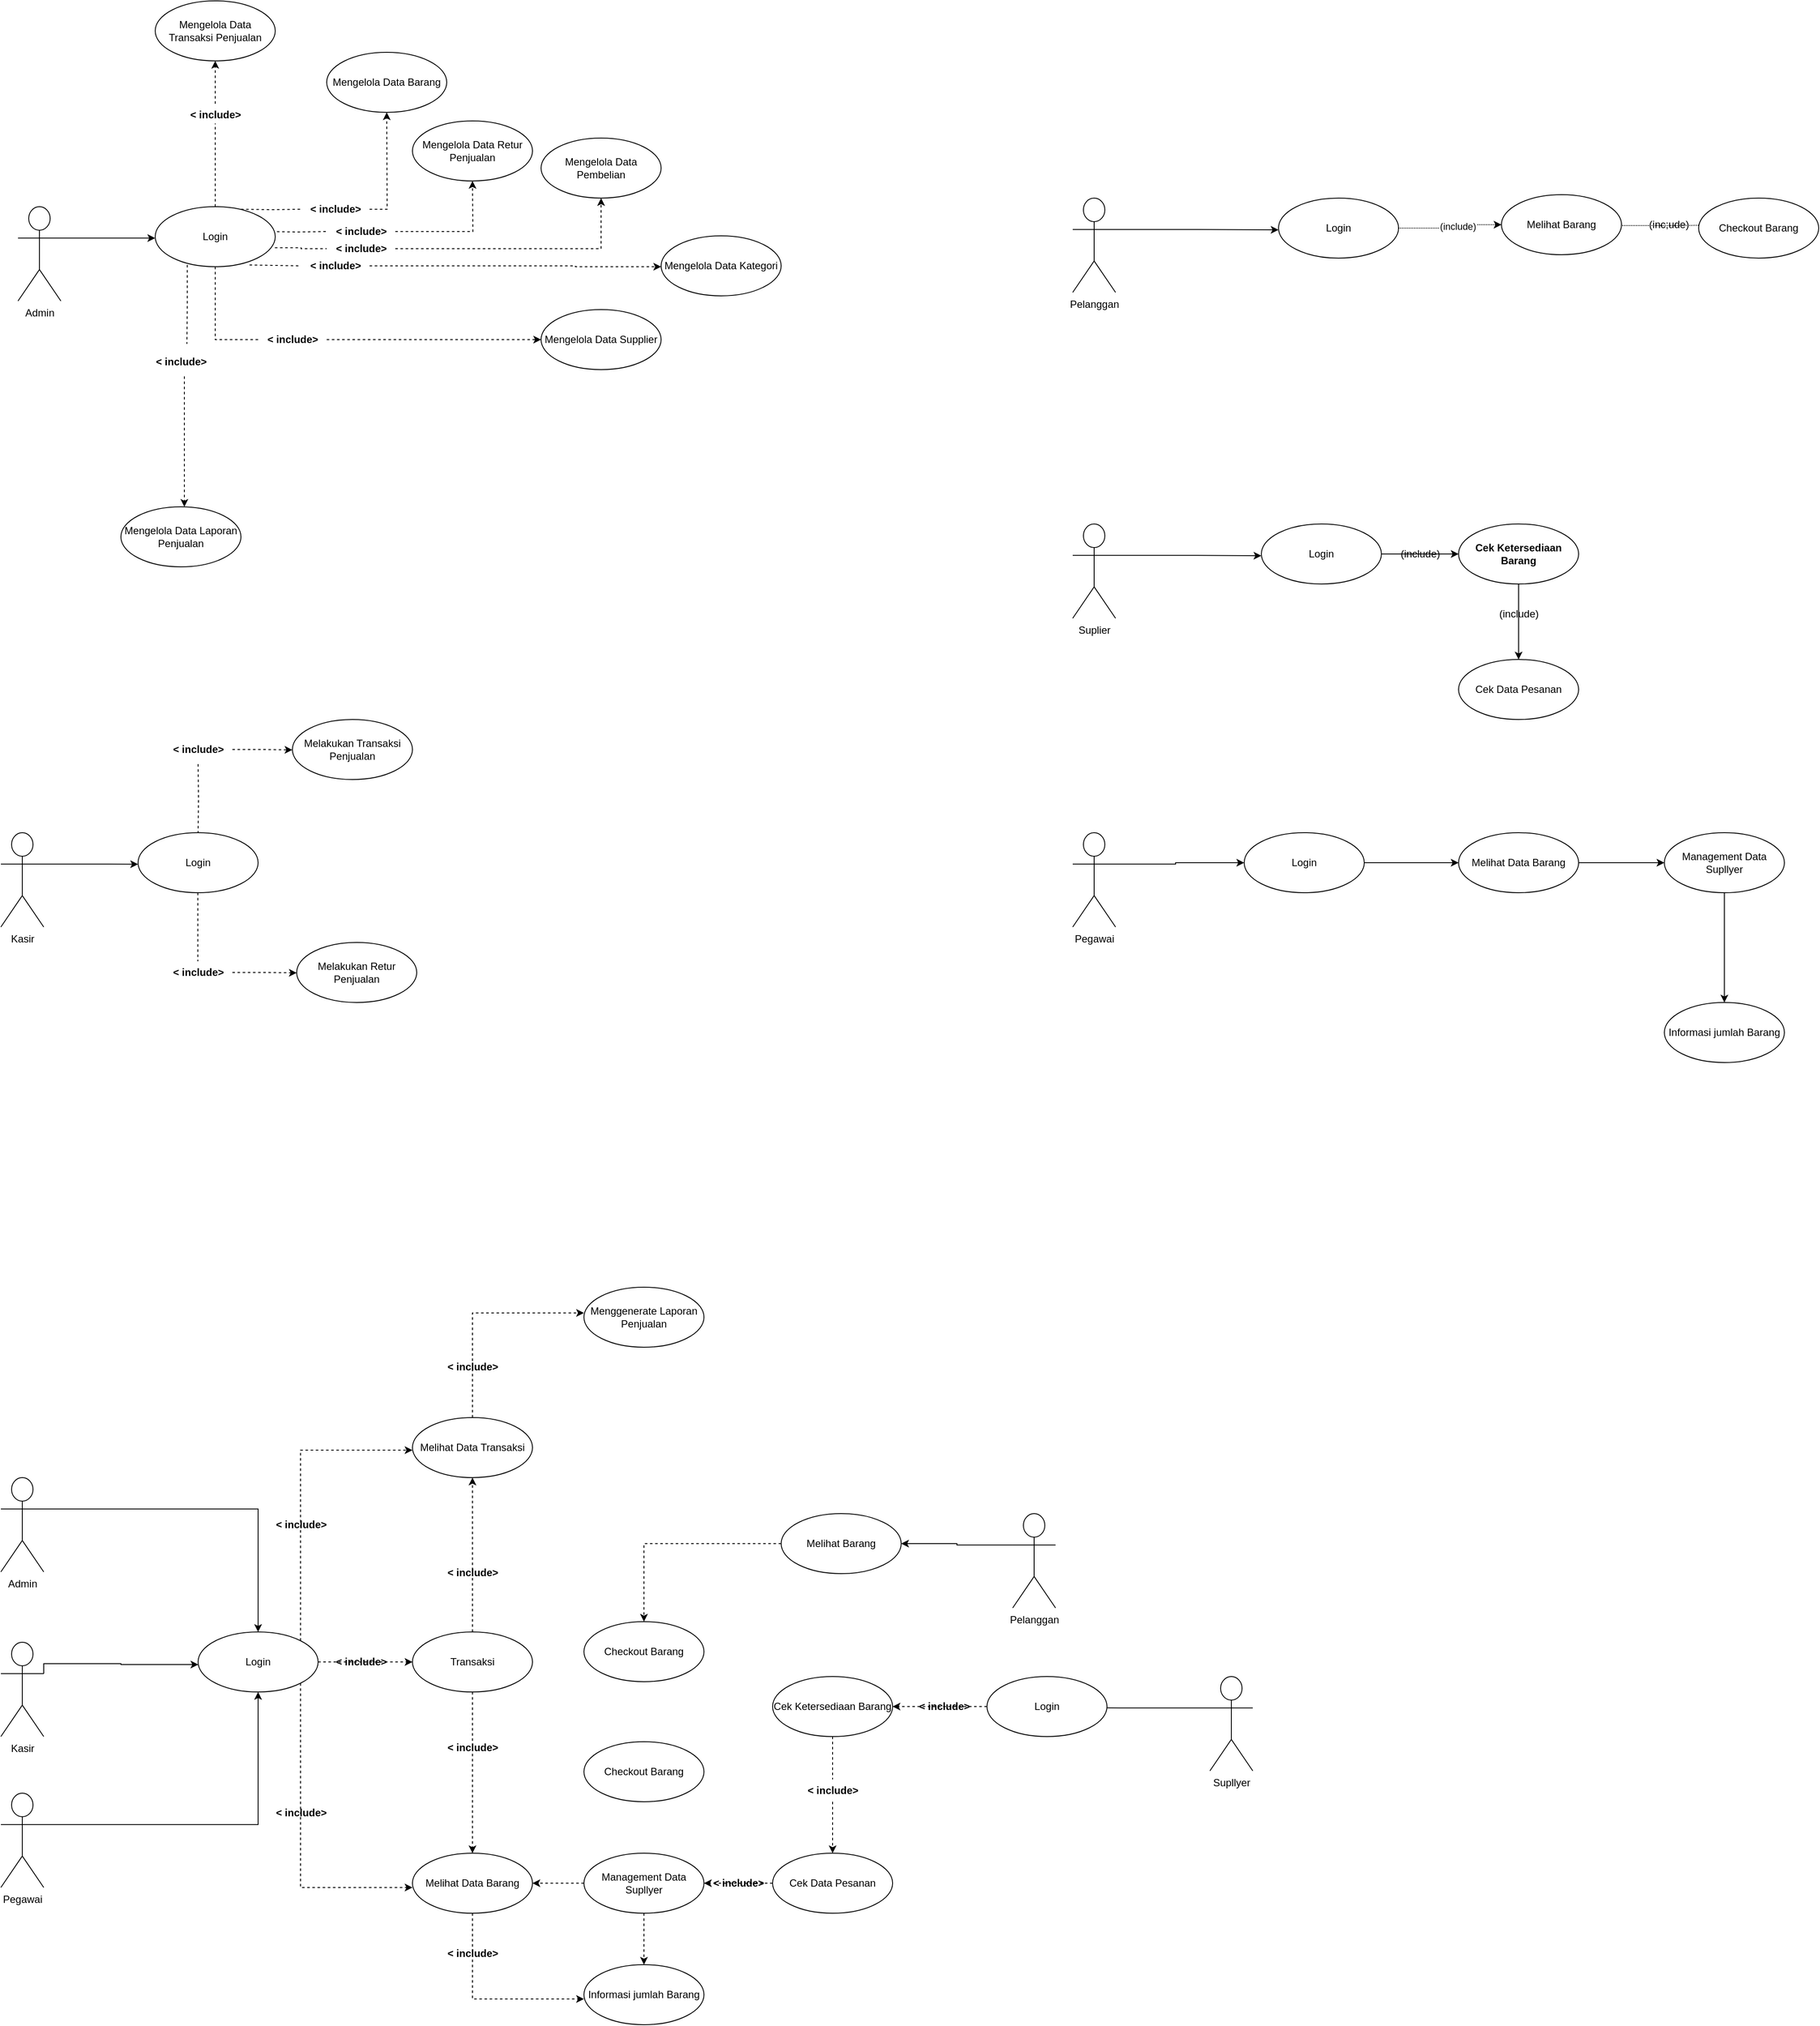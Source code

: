 <mxfile version="21.2.1" type="device">
  <diagram name="Page-1" id="-5vnr1k8DlAt4qW8Gio4">
    <mxGraphModel dx="6696" dy="3344" grid="1" gridSize="10" guides="1" tooltips="1" connect="1" arrows="1" fold="1" page="1" pageScale="1" pageWidth="850" pageHeight="1100" math="0" shadow="0">
      <root>
        <mxCell id="0" />
        <mxCell id="1" parent="0" />
        <mxCell id="lSLN5Tgth7rbcmEraxUu-3" style="edgeStyle=orthogonalEdgeStyle;rounded=0;orthogonalLoop=1;jettySize=auto;html=1;exitX=1;exitY=0.333;exitDx=0;exitDy=0;exitPerimeter=0;" parent="1" source="lSLN5Tgth7rbcmEraxUu-1" edge="1">
          <mxGeometry relative="1" as="geometry">
            <mxPoint x="260" y="426.619" as="targetPoint" />
          </mxGeometry>
        </mxCell>
        <mxCell id="lSLN5Tgth7rbcmEraxUu-1" value="Admin" style="shape=umlActor;verticalLabelPosition=bottom;verticalAlign=top;html=1;" parent="1" vertex="1">
          <mxGeometry x="100" y="390" width="50" height="110" as="geometry" />
        </mxCell>
        <mxCell id="lSLN5Tgth7rbcmEraxUu-5" style="edgeStyle=orthogonalEdgeStyle;rounded=0;orthogonalLoop=1;jettySize=auto;html=1;exitX=1;exitY=0.5;exitDx=0;exitDy=0;endArrow=none;endFill=0;dashed=1;entryX=0;entryY=0.5;entryDx=0;entryDy=0;" parent="1" target="lSLN5Tgth7rbcmEraxUu-8" edge="1">
          <mxGeometry relative="1" as="geometry">
            <mxPoint x="470" y="419" as="targetPoint" />
            <mxPoint x="390" y="419" as="sourcePoint" />
          </mxGeometry>
        </mxCell>
        <mxCell id="lSLN5Tgth7rbcmEraxUu-4" value="Login" style="ellipse;whiteSpace=wrap;html=1;" parent="1" vertex="1">
          <mxGeometry x="260" y="390" width="140" height="70" as="geometry" />
        </mxCell>
        <mxCell id="lSLN5Tgth7rbcmEraxUu-10" style="edgeStyle=orthogonalEdgeStyle;rounded=0;orthogonalLoop=1;jettySize=auto;html=1;exitX=1;exitY=0.5;exitDx=0;exitDy=0;dashed=1;" parent="1" source="lSLN5Tgth7rbcmEraxUu-8" edge="1">
          <mxGeometry relative="1" as="geometry">
            <mxPoint x="630" y="360" as="targetPoint" />
          </mxGeometry>
        </mxCell>
        <mxCell id="lSLN5Tgth7rbcmEraxUu-8" value="&amp;lt; include&amp;gt;" style="text;align=center;fontStyle=1;verticalAlign=middle;spacingLeft=3;spacingRight=3;strokeColor=none;rotatable=0;points=[[0,0.5],[1,0.5]];portConstraint=eastwest;html=1;" parent="1" vertex="1">
          <mxGeometry x="460" y="406" width="80" height="26" as="geometry" />
        </mxCell>
        <mxCell id="lSLN5Tgth7rbcmEraxUu-16" value="Mengelola Data Transaksi Penjualan" style="ellipse;whiteSpace=wrap;html=1;" parent="1" vertex="1">
          <mxGeometry x="260" y="150" width="140" height="70" as="geometry" />
        </mxCell>
        <mxCell id="lSLN5Tgth7rbcmEraxUu-17" style="edgeStyle=orthogonalEdgeStyle;rounded=0;orthogonalLoop=1;jettySize=auto;html=1;exitX=0.5;exitY=0;exitDx=0;exitDy=0;endArrow=none;endFill=0;dashed=1;" parent="1" source="lSLN5Tgth7rbcmEraxUu-4" edge="1">
          <mxGeometry relative="1" as="geometry">
            <mxPoint x="330" y="293" as="targetPoint" />
            <mxPoint x="290" y="293" as="sourcePoint" />
          </mxGeometry>
        </mxCell>
        <mxCell id="lSLN5Tgth7rbcmEraxUu-18" style="edgeStyle=orthogonalEdgeStyle;rounded=0;orthogonalLoop=1;jettySize=auto;html=1;exitX=0.5;exitY=0;exitDx=0;exitDy=0;dashed=1;exitPerimeter=0;" parent="1" source="lSLN5Tgth7rbcmEraxUu-19" edge="1">
          <mxGeometry relative="1" as="geometry">
            <mxPoint x="330" y="220" as="targetPoint" />
          </mxGeometry>
        </mxCell>
        <mxCell id="lSLN5Tgth7rbcmEraxUu-19" value="&amp;lt; include&amp;gt;" style="text;align=center;fontStyle=1;verticalAlign=middle;spacingLeft=3;spacingRight=3;strokeColor=none;rotatable=0;points=[[0,0.5],[1,0.5]];portConstraint=eastwest;html=1;" parent="1" vertex="1">
          <mxGeometry x="290" y="270" width="80" height="26" as="geometry" />
        </mxCell>
        <mxCell id="lSLN5Tgth7rbcmEraxUu-23" style="edgeStyle=orthogonalEdgeStyle;rounded=0;orthogonalLoop=1;jettySize=auto;html=1;exitX=1;exitY=0.5;exitDx=0;exitDy=0;endArrow=none;endFill=0;dashed=1;entryX=0;entryY=0.5;entryDx=0;entryDy=0;" parent="1" target="lSLN5Tgth7rbcmEraxUu-25" edge="1">
          <mxGeometry relative="1" as="geometry">
            <mxPoint x="440" y="393" as="targetPoint" />
            <mxPoint x="360" y="393" as="sourcePoint" />
          </mxGeometry>
        </mxCell>
        <mxCell id="lSLN5Tgth7rbcmEraxUu-24" style="edgeStyle=orthogonalEdgeStyle;rounded=0;orthogonalLoop=1;jettySize=auto;html=1;exitX=1;exitY=0.5;exitDx=0;exitDy=0;dashed=1;" parent="1" source="lSLN5Tgth7rbcmEraxUu-25" edge="1">
          <mxGeometry relative="1" as="geometry">
            <mxPoint x="530" y="280" as="targetPoint" />
          </mxGeometry>
        </mxCell>
        <mxCell id="lSLN5Tgth7rbcmEraxUu-25" value="&amp;lt; include&amp;gt;" style="text;align=center;fontStyle=1;verticalAlign=middle;spacingLeft=3;spacingRight=3;strokeColor=none;rotatable=0;points=[[0,0.5],[1,0.5]];portConstraint=eastwest;html=1;" parent="1" vertex="1">
          <mxGeometry x="430" y="380" width="80" height="26" as="geometry" />
        </mxCell>
        <mxCell id="lSLN5Tgth7rbcmEraxUu-26" value="Mengelola Data Barang" style="ellipse;whiteSpace=wrap;html=1;" parent="1" vertex="1">
          <mxGeometry x="460" y="210" width="140" height="70" as="geometry" />
        </mxCell>
        <mxCell id="lSLN5Tgth7rbcmEraxUu-27" value="Mengelola Data Retur Penjualan" style="ellipse;whiteSpace=wrap;html=1;" parent="1" vertex="1">
          <mxGeometry x="560" y="290" width="140" height="70" as="geometry" />
        </mxCell>
        <mxCell id="lSLN5Tgth7rbcmEraxUu-28" style="edgeStyle=orthogonalEdgeStyle;rounded=0;orthogonalLoop=1;jettySize=auto;html=1;endArrow=none;endFill=0;dashed=1;entryX=0;entryY=0.5;entryDx=0;entryDy=0;exitX=0.997;exitY=0.684;exitDx=0;exitDy=0;exitPerimeter=0;" parent="1" source="lSLN5Tgth7rbcmEraxUu-4" target="lSLN5Tgth7rbcmEraxUu-30" edge="1">
          <mxGeometry relative="1" as="geometry">
            <mxPoint x="470" y="439" as="targetPoint" />
            <mxPoint x="400" y="439" as="sourcePoint" />
          </mxGeometry>
        </mxCell>
        <mxCell id="lSLN5Tgth7rbcmEraxUu-29" style="edgeStyle=orthogonalEdgeStyle;rounded=0;orthogonalLoop=1;jettySize=auto;html=1;exitX=1;exitY=0.5;exitDx=0;exitDy=0;dashed=1;" parent="1" source="lSLN5Tgth7rbcmEraxUu-30" edge="1">
          <mxGeometry relative="1" as="geometry">
            <mxPoint x="780" y="380" as="targetPoint" />
            <Array as="points">
              <mxPoint x="780" y="439" />
            </Array>
          </mxGeometry>
        </mxCell>
        <mxCell id="lSLN5Tgth7rbcmEraxUu-30" value="&amp;lt; include&amp;gt;" style="text;align=center;fontStyle=1;verticalAlign=middle;spacingLeft=3;spacingRight=3;strokeColor=none;rotatable=0;points=[[0,0.5],[1,0.5]];portConstraint=eastwest;html=1;" parent="1" vertex="1">
          <mxGeometry x="460" y="426" width="80" height="26" as="geometry" />
        </mxCell>
        <mxCell id="lSLN5Tgth7rbcmEraxUu-31" value="Mengelola Data Pembelian" style="ellipse;whiteSpace=wrap;html=1;" parent="1" vertex="1">
          <mxGeometry x="710" y="310" width="140" height="70" as="geometry" />
        </mxCell>
        <mxCell id="lSLN5Tgth7rbcmEraxUu-35" style="edgeStyle=orthogonalEdgeStyle;rounded=0;orthogonalLoop=1;jettySize=auto;html=1;endArrow=none;endFill=0;dashed=1;entryX=0;entryY=0.5;entryDx=0;entryDy=0;exitX=0.997;exitY=0.684;exitDx=0;exitDy=0;exitPerimeter=0;" parent="1" target="lSLN5Tgth7rbcmEraxUu-37" edge="1">
          <mxGeometry relative="1" as="geometry">
            <mxPoint x="440" y="459" as="targetPoint" />
            <mxPoint x="370" y="458" as="sourcePoint" />
          </mxGeometry>
        </mxCell>
        <mxCell id="lSLN5Tgth7rbcmEraxUu-36" style="edgeStyle=orthogonalEdgeStyle;rounded=0;orthogonalLoop=1;jettySize=auto;html=1;exitX=1;exitY=0.5;exitDx=0;exitDy=0;dashed=1;" parent="1" source="lSLN5Tgth7rbcmEraxUu-37" edge="1">
          <mxGeometry relative="1" as="geometry">
            <mxPoint x="850" y="460" as="targetPoint" />
            <Array as="points">
              <mxPoint x="750" y="459" />
            </Array>
          </mxGeometry>
        </mxCell>
        <mxCell id="lSLN5Tgth7rbcmEraxUu-37" value="&amp;lt; include&amp;gt;" style="text;align=center;fontStyle=1;verticalAlign=middle;spacingLeft=3;spacingRight=3;strokeColor=none;rotatable=0;points=[[0,0.5],[1,0.5]];portConstraint=eastwest;html=1;" parent="1" vertex="1">
          <mxGeometry x="430" y="446" width="80" height="26" as="geometry" />
        </mxCell>
        <mxCell id="lSLN5Tgth7rbcmEraxUu-38" value="Mengelola Data Kategori" style="ellipse;whiteSpace=wrap;html=1;" parent="1" vertex="1">
          <mxGeometry x="850" y="424" width="140" height="70" as="geometry" />
        </mxCell>
        <mxCell id="lSLN5Tgth7rbcmEraxUu-40" value="Mengelola Data Supplier" style="ellipse;whiteSpace=wrap;html=1;" parent="1" vertex="1">
          <mxGeometry x="710" y="510" width="140" height="70" as="geometry" />
        </mxCell>
        <mxCell id="lSLN5Tgth7rbcmEraxUu-43" style="edgeStyle=orthogonalEdgeStyle;rounded=0;orthogonalLoop=1;jettySize=auto;html=1;endArrow=none;endFill=0;dashed=1;entryX=0;entryY=0.5;entryDx=0;entryDy=0;exitX=0.5;exitY=1;exitDx=0;exitDy=0;" parent="1" source="lSLN5Tgth7rbcmEraxUu-4" target="lSLN5Tgth7rbcmEraxUu-45" edge="1">
          <mxGeometry relative="1" as="geometry">
            <mxPoint x="390" y="497" as="targetPoint" />
            <mxPoint x="320" y="496" as="sourcePoint" />
          </mxGeometry>
        </mxCell>
        <mxCell id="lSLN5Tgth7rbcmEraxUu-44" style="edgeStyle=orthogonalEdgeStyle;rounded=0;orthogonalLoop=1;jettySize=auto;html=1;exitX=1;exitY=0.5;exitDx=0;exitDy=0;dashed=1;entryX=0;entryY=0.5;entryDx=0;entryDy=0;" parent="1" source="lSLN5Tgth7rbcmEraxUu-45" target="lSLN5Tgth7rbcmEraxUu-40" edge="1">
          <mxGeometry relative="1" as="geometry">
            <mxPoint x="800" y="498" as="targetPoint" />
            <Array as="points">
              <mxPoint x="460" y="545" />
            </Array>
          </mxGeometry>
        </mxCell>
        <mxCell id="lSLN5Tgth7rbcmEraxUu-45" value="&amp;lt; include&amp;gt;" style="text;align=center;fontStyle=1;verticalAlign=middle;spacingLeft=3;spacingRight=3;strokeColor=none;rotatable=0;points=[[0,0.5],[1,0.5]];portConstraint=eastwest;html=1;" parent="1" vertex="1">
          <mxGeometry x="380" y="532" width="80" height="26" as="geometry" />
        </mxCell>
        <mxCell id="lSLN5Tgth7rbcmEraxUu-46" style="edgeStyle=orthogonalEdgeStyle;rounded=0;orthogonalLoop=1;jettySize=auto;html=1;endArrow=none;endFill=0;dashed=1;exitX=0.267;exitY=0.97;exitDx=0;exitDy=0;exitPerimeter=0;" parent="1" source="lSLN5Tgth7rbcmEraxUu-4" edge="1">
          <mxGeometry relative="1" as="geometry">
            <mxPoint x="297" y="550" as="targetPoint" />
            <mxPoint x="290" y="496" as="sourcePoint" />
          </mxGeometry>
        </mxCell>
        <mxCell id="lSLN5Tgth7rbcmEraxUu-47" style="edgeStyle=orthogonalEdgeStyle;rounded=0;orthogonalLoop=1;jettySize=auto;html=1;exitX=0.55;exitY=1.15;exitDx=0;exitDy=0;dashed=1;exitPerimeter=0;" parent="1" source="lSLN5Tgth7rbcmEraxUu-48" edge="1">
          <mxGeometry relative="1" as="geometry">
            <mxPoint x="294" y="740" as="targetPoint" />
            <Array as="points">
              <mxPoint x="294" y="740" />
            </Array>
          </mxGeometry>
        </mxCell>
        <mxCell id="lSLN5Tgth7rbcmEraxUu-48" value="&amp;lt; include&amp;gt;" style="text;align=center;fontStyle=1;verticalAlign=middle;spacingLeft=3;spacingRight=3;strokeColor=none;rotatable=0;points=[[0,0.5],[1,0.5]];portConstraint=eastwest;html=1;" parent="1" vertex="1">
          <mxGeometry x="250" y="558" width="80" height="26" as="geometry" />
        </mxCell>
        <mxCell id="lSLN5Tgth7rbcmEraxUu-51" value="Mengelola Data Laporan Penjualan" style="ellipse;whiteSpace=wrap;html=1;" parent="1" vertex="1">
          <mxGeometry x="220" y="740" width="140" height="70" as="geometry" />
        </mxCell>
        <mxCell id="lSLN5Tgth7rbcmEraxUu-53" style="edgeStyle=orthogonalEdgeStyle;rounded=0;orthogonalLoop=1;jettySize=auto;html=1;exitX=1;exitY=0.333;exitDx=0;exitDy=0;exitPerimeter=0;" parent="1" source="lSLN5Tgth7rbcmEraxUu-52" edge="1">
          <mxGeometry relative="1" as="geometry">
            <mxPoint x="240" y="1156.778" as="targetPoint" />
          </mxGeometry>
        </mxCell>
        <mxCell id="lSLN5Tgth7rbcmEraxUu-52" value="Kasir" style="shape=umlActor;verticalLabelPosition=bottom;verticalAlign=top;html=1;" parent="1" vertex="1">
          <mxGeometry x="80" y="1120" width="50" height="110" as="geometry" />
        </mxCell>
        <mxCell id="lSLN5Tgth7rbcmEraxUu-54" value="Login" style="ellipse;whiteSpace=wrap;html=1;" parent="1" vertex="1">
          <mxGeometry x="240" y="1120" width="140" height="70" as="geometry" />
        </mxCell>
        <mxCell id="lSLN5Tgth7rbcmEraxUu-55" style="edgeStyle=orthogonalEdgeStyle;rounded=0;orthogonalLoop=1;jettySize=auto;html=1;endArrow=none;endFill=0;dashed=1;entryX=0.5;entryY=0;entryDx=0;entryDy=0;" parent="1" target="lSLN5Tgth7rbcmEraxUu-54" edge="1">
          <mxGeometry relative="1" as="geometry">
            <mxPoint x="487" y="1082" as="targetPoint" />
            <mxPoint x="310" y="1040" as="sourcePoint" />
          </mxGeometry>
        </mxCell>
        <mxCell id="lSLN5Tgth7rbcmEraxUu-60" style="edgeStyle=orthogonalEdgeStyle;rounded=0;orthogonalLoop=1;jettySize=auto;html=1;exitX=1;exitY=0.5;exitDx=0;exitDy=0;dashed=1;" parent="1" source="lSLN5Tgth7rbcmEraxUu-57" edge="1">
          <mxGeometry relative="1" as="geometry">
            <mxPoint x="420" y="1023.444" as="targetPoint" />
          </mxGeometry>
        </mxCell>
        <mxCell id="lSLN5Tgth7rbcmEraxUu-57" value="&amp;lt; include&amp;gt;" style="text;align=center;fontStyle=1;verticalAlign=middle;spacingLeft=3;spacingRight=3;strokeColor=none;rotatable=0;points=[[0,0.5],[1,0.5]];portConstraint=eastwest;html=1;" parent="1" vertex="1">
          <mxGeometry x="270" y="1010" width="80" height="26" as="geometry" />
        </mxCell>
        <mxCell id="lSLN5Tgth7rbcmEraxUu-61" value="Melakukan Transaksi Penjualan" style="ellipse;whiteSpace=wrap;html=1;" parent="1" vertex="1">
          <mxGeometry x="420" y="988" width="140" height="70" as="geometry" />
        </mxCell>
        <mxCell id="lSLN5Tgth7rbcmEraxUu-63" style="edgeStyle=orthogonalEdgeStyle;rounded=0;orthogonalLoop=1;jettySize=auto;html=1;exitX=1;exitY=0.5;exitDx=0;exitDy=0;dashed=1;" parent="1" source="lSLN5Tgth7rbcmEraxUu-64" edge="1">
          <mxGeometry relative="1" as="geometry">
            <mxPoint x="425" y="1283.444" as="targetPoint" />
          </mxGeometry>
        </mxCell>
        <mxCell id="lSLN5Tgth7rbcmEraxUu-64" value="&amp;lt; include&amp;gt;" style="text;align=center;fontStyle=1;verticalAlign=middle;spacingLeft=3;spacingRight=3;strokeColor=none;rotatable=0;points=[[0,0.5],[1,0.5]];portConstraint=eastwest;html=1;" parent="1" vertex="1">
          <mxGeometry x="270" y="1270" width="80" height="26" as="geometry" />
        </mxCell>
        <mxCell id="lSLN5Tgth7rbcmEraxUu-65" style="edgeStyle=orthogonalEdgeStyle;rounded=0;orthogonalLoop=1;jettySize=auto;html=1;endArrow=none;endFill=0;dashed=1;entryX=0.5;entryY=0;entryDx=0;entryDy=0;" parent="1" edge="1">
          <mxGeometry relative="1" as="geometry">
            <mxPoint x="309.72" y="1270" as="targetPoint" />
            <mxPoint x="309.72" y="1190" as="sourcePoint" />
          </mxGeometry>
        </mxCell>
        <mxCell id="lSLN5Tgth7rbcmEraxUu-66" value="Melakukan Retur Penjualan" style="ellipse;whiteSpace=wrap;html=1;" parent="1" vertex="1">
          <mxGeometry x="425" y="1248" width="140" height="70" as="geometry" />
        </mxCell>
        <mxCell id="lSLN5Tgth7rbcmEraxUu-73" style="edgeStyle=orthogonalEdgeStyle;rounded=0;orthogonalLoop=1;jettySize=auto;html=1;exitX=1;exitY=0.333;exitDx=0;exitDy=0;exitPerimeter=0;entryX=0.5;entryY=0;entryDx=0;entryDy=0;" parent="1" source="lSLN5Tgth7rbcmEraxUu-67" target="lSLN5Tgth7rbcmEraxUu-68" edge="1">
          <mxGeometry relative="1" as="geometry" />
        </mxCell>
        <mxCell id="lSLN5Tgth7rbcmEraxUu-67" value="Admin" style="shape=umlActor;verticalLabelPosition=bottom;verticalAlign=top;html=1;" parent="1" vertex="1">
          <mxGeometry x="80" y="1872" width="50" height="110" as="geometry" />
        </mxCell>
        <mxCell id="lSLN5Tgth7rbcmEraxUu-75" style="edgeStyle=orthogonalEdgeStyle;rounded=0;orthogonalLoop=1;jettySize=auto;html=1;exitX=1;exitY=0;exitDx=0;exitDy=0;dashed=1;" parent="1" source="lSLN5Tgth7rbcmEraxUu-68" edge="1">
          <mxGeometry relative="1" as="geometry">
            <mxPoint x="560" y="1840" as="targetPoint" />
            <Array as="points">
              <mxPoint x="430" y="1840" />
            </Array>
          </mxGeometry>
        </mxCell>
        <mxCell id="lSLN5Tgth7rbcmEraxUu-76" style="edgeStyle=orthogonalEdgeStyle;rounded=0;orthogonalLoop=1;jettySize=auto;html=1;exitX=1;exitY=0.5;exitDx=0;exitDy=0;dashed=1;" parent="1" source="lSLN5Tgth7rbcmEraxUu-68" edge="1">
          <mxGeometry relative="1" as="geometry">
            <mxPoint x="560" y="2087" as="targetPoint" />
          </mxGeometry>
        </mxCell>
        <mxCell id="lSLN5Tgth7rbcmEraxUu-77" style="edgeStyle=orthogonalEdgeStyle;rounded=0;orthogonalLoop=1;jettySize=auto;html=1;exitX=1;exitY=1;exitDx=0;exitDy=0;dashed=1;" parent="1" source="lSLN5Tgth7rbcmEraxUu-68" edge="1">
          <mxGeometry relative="1" as="geometry">
            <mxPoint x="560" y="2350" as="targetPoint" />
            <Array as="points">
              <mxPoint x="429" y="2350" />
              <mxPoint x="560" y="2350" />
            </Array>
          </mxGeometry>
        </mxCell>
        <mxCell id="lSLN5Tgth7rbcmEraxUu-68" value="Login" style="ellipse;whiteSpace=wrap;html=1;" parent="1" vertex="1">
          <mxGeometry x="310" y="2052" width="140" height="70" as="geometry" />
        </mxCell>
        <mxCell id="lSLN5Tgth7rbcmEraxUu-72" style="edgeStyle=orthogonalEdgeStyle;rounded=0;orthogonalLoop=1;jettySize=auto;html=1;exitX=1;exitY=0.333;exitDx=0;exitDy=0;exitPerimeter=0;" parent="1" source="lSLN5Tgth7rbcmEraxUu-69" target="lSLN5Tgth7rbcmEraxUu-68" edge="1">
          <mxGeometry relative="1" as="geometry">
            <Array as="points">
              <mxPoint x="220" y="2089" />
              <mxPoint x="220" y="2090" />
            </Array>
          </mxGeometry>
        </mxCell>
        <mxCell id="lSLN5Tgth7rbcmEraxUu-69" value="Kasir" style="shape=umlActor;verticalLabelPosition=bottom;verticalAlign=top;html=1;" parent="1" vertex="1">
          <mxGeometry x="80" y="2064" width="50" height="110" as="geometry" />
        </mxCell>
        <mxCell id="lSLN5Tgth7rbcmEraxUu-71" style="edgeStyle=orthogonalEdgeStyle;rounded=0;orthogonalLoop=1;jettySize=auto;html=1;exitX=1;exitY=0.333;exitDx=0;exitDy=0;exitPerimeter=0;entryX=0.5;entryY=1;entryDx=0;entryDy=0;" parent="1" source="lSLN5Tgth7rbcmEraxUu-70" target="lSLN5Tgth7rbcmEraxUu-68" edge="1">
          <mxGeometry relative="1" as="geometry" />
        </mxCell>
        <mxCell id="lSLN5Tgth7rbcmEraxUu-70" value="Pegawai" style="shape=umlActor;verticalLabelPosition=bottom;verticalAlign=top;html=1;" parent="1" vertex="1">
          <mxGeometry x="80" y="2240" width="50" height="110" as="geometry" />
        </mxCell>
        <mxCell id="lSLN5Tgth7rbcmEraxUu-85" style="edgeStyle=orthogonalEdgeStyle;rounded=0;orthogonalLoop=1;jettySize=auto;html=1;exitX=0.5;exitY=1;exitDx=0;exitDy=0;entryX=0.5;entryY=0;entryDx=0;entryDy=0;dashed=1;" parent="1" source="lSLN5Tgth7rbcmEraxUu-78" target="lSLN5Tgth7rbcmEraxUu-81" edge="1">
          <mxGeometry relative="1" as="geometry" />
        </mxCell>
        <mxCell id="lSLN5Tgth7rbcmEraxUu-86" style="edgeStyle=orthogonalEdgeStyle;rounded=0;orthogonalLoop=1;jettySize=auto;html=1;exitX=0.5;exitY=0;exitDx=0;exitDy=0;entryX=0.5;entryY=1;entryDx=0;entryDy=0;dashed=1;" parent="1" source="lSLN5Tgth7rbcmEraxUu-78" target="lSLN5Tgth7rbcmEraxUu-80" edge="1">
          <mxGeometry relative="1" as="geometry" />
        </mxCell>
        <mxCell id="lSLN5Tgth7rbcmEraxUu-78" value="Transaksi" style="ellipse;whiteSpace=wrap;html=1;" parent="1" vertex="1">
          <mxGeometry x="560" y="2052" width="140" height="70" as="geometry" />
        </mxCell>
        <mxCell id="lSLN5Tgth7rbcmEraxUu-89" style="edgeStyle=orthogonalEdgeStyle;rounded=0;orthogonalLoop=1;jettySize=auto;html=1;exitX=0.5;exitY=0;exitDx=0;exitDy=0;dashed=1;" parent="1" source="lSLN5Tgth7rbcmEraxUu-80" edge="1">
          <mxGeometry relative="1" as="geometry">
            <mxPoint x="760" y="1680" as="targetPoint" />
            <Array as="points">
              <mxPoint x="630" y="1680" />
              <mxPoint x="740" y="1680" />
            </Array>
          </mxGeometry>
        </mxCell>
        <mxCell id="lSLN5Tgth7rbcmEraxUu-80" value="Melihat Data Transaksi" style="ellipse;whiteSpace=wrap;html=1;" parent="1" vertex="1">
          <mxGeometry x="560" y="1802" width="140" height="70" as="geometry" />
        </mxCell>
        <mxCell id="lSLN5Tgth7rbcmEraxUu-91" style="edgeStyle=orthogonalEdgeStyle;rounded=0;orthogonalLoop=1;jettySize=auto;html=1;exitX=0.5;exitY=1;exitDx=0;exitDy=0;dashed=1;" parent="1" source="lSLN5Tgth7rbcmEraxUu-81" edge="1">
          <mxGeometry relative="1" as="geometry">
            <mxPoint x="760" y="2480" as="targetPoint" />
            <Array as="points">
              <mxPoint x="630" y="2430" />
              <mxPoint x="630" y="2430" />
            </Array>
          </mxGeometry>
        </mxCell>
        <mxCell id="lSLN5Tgth7rbcmEraxUu-81" value="Melihat Data Barang" style="ellipse;whiteSpace=wrap;html=1;" parent="1" vertex="1">
          <mxGeometry x="560" y="2310" width="140" height="70" as="geometry" />
        </mxCell>
        <mxCell id="lSLN5Tgth7rbcmEraxUu-82" value="&amp;lt; include&amp;gt;" style="text;align=center;fontStyle=1;verticalAlign=middle;spacingLeft=3;spacingRight=3;strokeColor=none;rotatable=0;points=[[0,0.5],[1,0.5]];portConstraint=eastwest;html=1;" parent="1" vertex="1">
          <mxGeometry x="390" y="1914" width="80" height="26" as="geometry" />
        </mxCell>
        <mxCell id="lSLN5Tgth7rbcmEraxUu-83" value="&amp;lt; include&amp;gt;" style="text;align=center;fontStyle=1;verticalAlign=middle;spacingLeft=3;spacingRight=3;strokeColor=none;rotatable=0;points=[[0,0.5],[1,0.5]];portConstraint=eastwest;html=1;" parent="1" vertex="1">
          <mxGeometry x="460" y="2074" width="80" height="26" as="geometry" />
        </mxCell>
        <mxCell id="lSLN5Tgth7rbcmEraxUu-84" value="&amp;lt; include&amp;gt;" style="text;align=center;fontStyle=1;verticalAlign=middle;spacingLeft=3;spacingRight=3;strokeColor=none;rotatable=0;points=[[0,0.5],[1,0.5]];portConstraint=eastwest;html=1;" parent="1" vertex="1">
          <mxGeometry x="390" y="2250" width="80" height="26" as="geometry" />
        </mxCell>
        <mxCell id="lSLN5Tgth7rbcmEraxUu-87" value="&amp;lt; include&amp;gt;" style="text;align=center;fontStyle=1;verticalAlign=middle;spacingLeft=3;spacingRight=3;strokeColor=none;rotatable=0;points=[[0,0.5],[1,0.5]];portConstraint=eastwest;html=1;" parent="1" vertex="1">
          <mxGeometry x="590" y="2174" width="80" height="26" as="geometry" />
        </mxCell>
        <mxCell id="lSLN5Tgth7rbcmEraxUu-88" value="&amp;lt; include&amp;gt;" style="text;align=center;fontStyle=1;verticalAlign=middle;spacingLeft=3;spacingRight=3;strokeColor=none;rotatable=0;points=[[0,0.5],[1,0.5]];portConstraint=eastwest;html=1;" parent="1" vertex="1">
          <mxGeometry x="590" y="1970" width="80" height="26" as="geometry" />
        </mxCell>
        <mxCell id="lSLN5Tgth7rbcmEraxUu-90" value="&amp;lt; include&amp;gt;" style="text;align=center;fontStyle=1;verticalAlign=middle;spacingLeft=3;spacingRight=3;strokeColor=none;rotatable=0;points=[[0,0.5],[1,0.5]];portConstraint=eastwest;html=1;" parent="1" vertex="1">
          <mxGeometry x="590" y="1730" width="80" height="26" as="geometry" />
        </mxCell>
        <mxCell id="lSLN5Tgth7rbcmEraxUu-92" value="Menggenerate Laporan Penjualan" style="ellipse;whiteSpace=wrap;html=1;" parent="1" vertex="1">
          <mxGeometry x="760" y="1650" width="140" height="70" as="geometry" />
        </mxCell>
        <mxCell id="lSLN5Tgth7rbcmEraxUu-93" value="Informasi jumlah Barang" style="ellipse;whiteSpace=wrap;html=1;" parent="1" vertex="1">
          <mxGeometry x="760" y="2440" width="140" height="70" as="geometry" />
        </mxCell>
        <mxCell id="lSLN5Tgth7rbcmEraxUu-96" style="edgeStyle=orthogonalEdgeStyle;rounded=0;orthogonalLoop=1;jettySize=auto;html=1;exitX=0.5;exitY=1;exitDx=0;exitDy=0;entryX=0.5;entryY=0;entryDx=0;entryDy=0;dashed=1;" parent="1" source="lSLN5Tgth7rbcmEraxUu-94" target="lSLN5Tgth7rbcmEraxUu-93" edge="1">
          <mxGeometry relative="1" as="geometry" />
        </mxCell>
        <mxCell id="lSLN5Tgth7rbcmEraxUu-98" style="edgeStyle=orthogonalEdgeStyle;rounded=0;orthogonalLoop=1;jettySize=auto;html=1;exitX=0;exitY=0.5;exitDx=0;exitDy=0;entryX=1;entryY=0.5;entryDx=0;entryDy=0;dashed=1;" parent="1" source="lSLN5Tgth7rbcmEraxUu-94" target="lSLN5Tgth7rbcmEraxUu-81" edge="1">
          <mxGeometry relative="1" as="geometry" />
        </mxCell>
        <mxCell id="lSLN5Tgth7rbcmEraxUu-94" value="Management Data Supllyer" style="ellipse;whiteSpace=wrap;html=1;" parent="1" vertex="1">
          <mxGeometry x="760" y="2310" width="140" height="70" as="geometry" />
        </mxCell>
        <mxCell id="lSLN5Tgth7rbcmEraxUu-99" value="&amp;lt; include&amp;gt;" style="text;align=center;fontStyle=1;verticalAlign=middle;spacingLeft=3;spacingRight=3;strokeColor=none;rotatable=0;points=[[0,0.5],[1,0.5]];portConstraint=eastwest;html=1;" parent="1" vertex="1">
          <mxGeometry x="590" y="2414" width="80" height="26" as="geometry" />
        </mxCell>
        <mxCell id="PiIzWe_HTYNzHL16DNxl-14" style="edgeStyle=orthogonalEdgeStyle;rounded=0;orthogonalLoop=1;jettySize=auto;html=1;exitX=0;exitY=0.333;exitDx=0;exitDy=0;exitPerimeter=0;entryX=1;entryY=0.5;entryDx=0;entryDy=0;" edge="1" parent="1" source="lSLN5Tgth7rbcmEraxUu-101" target="lSLN5Tgth7rbcmEraxUu-111">
          <mxGeometry relative="1" as="geometry">
            <Array as="points">
              <mxPoint x="1195" y="1951" />
              <mxPoint x="1195" y="1949" />
            </Array>
          </mxGeometry>
        </mxCell>
        <mxCell id="lSLN5Tgth7rbcmEraxUu-101" value="Pelanggan" style="shape=umlActor;verticalLabelPosition=bottom;verticalAlign=top;html=1;" parent="1" vertex="1">
          <mxGeometry x="1260" y="1914" width="50" height="110" as="geometry" />
        </mxCell>
        <mxCell id="lSLN5Tgth7rbcmEraxUu-104" style="edgeStyle=orthogonalEdgeStyle;rounded=0;orthogonalLoop=1;jettySize=auto;html=1;exitX=0;exitY=0.333;exitDx=0;exitDy=0;exitPerimeter=0;" parent="1" source="lSLN5Tgth7rbcmEraxUu-102" edge="1">
          <mxGeometry relative="1" as="geometry">
            <mxPoint x="1280" y="2140" as="targetPoint" />
          </mxGeometry>
        </mxCell>
        <mxCell id="lSLN5Tgth7rbcmEraxUu-102" value="Supllyer" style="shape=umlActor;verticalLabelPosition=bottom;verticalAlign=top;html=1;" parent="1" vertex="1">
          <mxGeometry x="1490" y="2104" width="50" height="110" as="geometry" />
        </mxCell>
        <mxCell id="lSLN5Tgth7rbcmEraxUu-106" style="edgeStyle=orthogonalEdgeStyle;rounded=0;orthogonalLoop=1;jettySize=auto;html=1;exitX=0.5;exitY=1;exitDx=0;exitDy=0;entryX=0.5;entryY=0;entryDx=0;entryDy=0;dashed=1;" parent="1" source="lSLN5Tgth7rbcmEraxUu-107" target="lSLN5Tgth7rbcmEraxUu-105" edge="1">
          <mxGeometry relative="1" as="geometry" />
        </mxCell>
        <mxCell id="lSLN5Tgth7rbcmEraxUu-103" value="Cek Ketersediaan Barang" style="ellipse;whiteSpace=wrap;html=1;" parent="1" vertex="1">
          <mxGeometry x="980" y="2104" width="140" height="70" as="geometry" />
        </mxCell>
        <mxCell id="lSLN5Tgth7rbcmEraxUu-109" style="edgeStyle=orthogonalEdgeStyle;rounded=0;orthogonalLoop=1;jettySize=auto;html=1;exitX=0;exitY=0.5;exitDx=0;exitDy=0;entryX=1;entryY=0.5;entryDx=0;entryDy=0;dashed=1;" parent="1" source="lSLN5Tgth7rbcmEraxUu-105" target="lSLN5Tgth7rbcmEraxUu-94" edge="1">
          <mxGeometry relative="1" as="geometry" />
        </mxCell>
        <mxCell id="lSLN5Tgth7rbcmEraxUu-105" value="Cek Data Pesanan" style="ellipse;whiteSpace=wrap;html=1;" parent="1" vertex="1">
          <mxGeometry x="980" y="2310" width="140" height="70" as="geometry" />
        </mxCell>
        <mxCell id="lSLN5Tgth7rbcmEraxUu-108" value="" style="edgeStyle=orthogonalEdgeStyle;rounded=0;orthogonalLoop=1;jettySize=auto;html=1;exitX=0.5;exitY=1;exitDx=0;exitDy=0;entryX=0.5;entryY=0;entryDx=0;entryDy=0;dashed=1;endArrow=none;endFill=0;" parent="1" source="lSLN5Tgth7rbcmEraxUu-103" target="lSLN5Tgth7rbcmEraxUu-107" edge="1">
          <mxGeometry relative="1" as="geometry">
            <mxPoint x="1050" y="2174" as="sourcePoint" />
            <mxPoint x="1050" y="2310" as="targetPoint" />
          </mxGeometry>
        </mxCell>
        <mxCell id="lSLN5Tgth7rbcmEraxUu-107" value="&amp;lt; include&amp;gt;" style="text;align=center;fontStyle=1;verticalAlign=middle;spacingLeft=3;spacingRight=3;strokeColor=none;rotatable=0;points=[[0,0.5],[1,0.5]];portConstraint=eastwest;html=1;" parent="1" vertex="1">
          <mxGeometry x="1010" y="2224" width="80" height="26" as="geometry" />
        </mxCell>
        <mxCell id="lSLN5Tgth7rbcmEraxUu-110" value="&amp;lt; include&amp;gt;" style="text;align=center;fontStyle=1;verticalAlign=middle;spacingLeft=3;spacingRight=3;strokeColor=none;rotatable=0;points=[[0,0.5],[1,0.5]];portConstraint=eastwest;html=1;" parent="1" vertex="1">
          <mxGeometry x="900" y="2332" width="80" height="26" as="geometry" />
        </mxCell>
        <mxCell id="PiIzWe_HTYNzHL16DNxl-13" style="edgeStyle=orthogonalEdgeStyle;rounded=0;orthogonalLoop=1;jettySize=auto;html=1;exitX=0;exitY=0.5;exitDx=0;exitDy=0;dashed=1;" edge="1" parent="1" source="lSLN5Tgth7rbcmEraxUu-111">
          <mxGeometry relative="1" as="geometry">
            <mxPoint x="830" y="2040" as="targetPoint" />
            <Array as="points">
              <mxPoint x="830" y="1949" />
            </Array>
          </mxGeometry>
        </mxCell>
        <mxCell id="lSLN5Tgth7rbcmEraxUu-111" value="Melihat Barang" style="ellipse;whiteSpace=wrap;html=1;" parent="1" vertex="1">
          <mxGeometry x="990" y="1914" width="140" height="70" as="geometry" />
        </mxCell>
        <mxCell id="lSLN5Tgth7rbcmEraxUu-114" style="edgeStyle=orthogonalEdgeStyle;rounded=0;orthogonalLoop=1;jettySize=auto;html=1;exitX=0;exitY=0.5;exitDx=0;exitDy=0;entryX=1;entryY=0.5;entryDx=0;entryDy=0;dashed=1;" parent="1" source="lSLN5Tgth7rbcmEraxUu-112" target="lSLN5Tgth7rbcmEraxUu-103" edge="1">
          <mxGeometry relative="1" as="geometry" />
        </mxCell>
        <mxCell id="lSLN5Tgth7rbcmEraxUu-112" value="Login" style="ellipse;whiteSpace=wrap;html=1;" parent="1" vertex="1">
          <mxGeometry x="1230" y="2104" width="140" height="70" as="geometry" />
        </mxCell>
        <mxCell id="lSLN5Tgth7rbcmEraxUu-115" value="&amp;lt; include&amp;gt;" style="text;align=center;fontStyle=1;verticalAlign=middle;spacingLeft=3;spacingRight=3;strokeColor=none;rotatable=0;points=[[0,0.5],[1,0.5]];portConstraint=eastwest;html=1;" parent="1" vertex="1">
          <mxGeometry x="1140" y="2126" width="80" height="26" as="geometry" />
        </mxCell>
        <mxCell id="PiIzWe_HTYNzHL16DNxl-2" style="edgeStyle=orthogonalEdgeStyle;rounded=0;orthogonalLoop=1;jettySize=auto;html=1;exitX=1;exitY=0.333;exitDx=0;exitDy=0;exitPerimeter=0;" edge="1" parent="1" source="PiIzWe_HTYNzHL16DNxl-1">
          <mxGeometry relative="1" as="geometry">
            <mxPoint x="1570" y="417" as="targetPoint" />
          </mxGeometry>
        </mxCell>
        <mxCell id="PiIzWe_HTYNzHL16DNxl-1" value="Pelanggan" style="shape=umlActor;verticalLabelPosition=bottom;verticalAlign=top;html=1;" vertex="1" parent="1">
          <mxGeometry x="1330" y="380" width="50" height="110" as="geometry" />
        </mxCell>
        <mxCell id="PiIzWe_HTYNzHL16DNxl-5" style="edgeStyle=orthogonalEdgeStyle;rounded=0;orthogonalLoop=1;jettySize=auto;html=1;exitX=1;exitY=0.333;exitDx=0;exitDy=0;exitPerimeter=0;" edge="1" parent="1" source="PiIzWe_HTYNzHL16DNxl-3">
          <mxGeometry relative="1" as="geometry">
            <mxPoint x="1550" y="797" as="targetPoint" />
          </mxGeometry>
        </mxCell>
        <mxCell id="PiIzWe_HTYNzHL16DNxl-3" value="Suplier" style="shape=umlActor;verticalLabelPosition=bottom;verticalAlign=top;html=1;" vertex="1" parent="1">
          <mxGeometry x="1330" y="760" width="50" height="110" as="geometry" />
        </mxCell>
        <mxCell id="PiIzWe_HTYNzHL16DNxl-8" style="edgeStyle=orthogonalEdgeStyle;rounded=0;orthogonalLoop=1;jettySize=auto;html=1;exitX=1;exitY=0.333;exitDx=0;exitDy=0;exitPerimeter=0;entryX=0;entryY=0.5;entryDx=0;entryDy=0;" edge="1" parent="1" source="PiIzWe_HTYNzHL16DNxl-4" target="PiIzWe_HTYNzHL16DNxl-7">
          <mxGeometry relative="1" as="geometry">
            <mxPoint x="1517" y="1155" as="targetPoint" />
            <Array as="points">
              <mxPoint x="1450" y="1157" />
              <mxPoint x="1450" y="1155" />
            </Array>
          </mxGeometry>
        </mxCell>
        <mxCell id="PiIzWe_HTYNzHL16DNxl-4" value="Pegawai" style="shape=umlActor;verticalLabelPosition=bottom;verticalAlign=top;html=1;" vertex="1" parent="1">
          <mxGeometry x="1330" y="1120" width="50" height="110" as="geometry" />
        </mxCell>
        <mxCell id="PiIzWe_HTYNzHL16DNxl-24" style="edgeStyle=orthogonalEdgeStyle;rounded=0;orthogonalLoop=1;jettySize=auto;html=1;exitX=1;exitY=0.5;exitDx=0;exitDy=0;entryX=0;entryY=0.5;entryDx=0;entryDy=0;" edge="1" parent="1" source="PiIzWe_HTYNzHL16DNxl-6" target="PiIzWe_HTYNzHL16DNxl-23">
          <mxGeometry relative="1" as="geometry" />
        </mxCell>
        <mxCell id="PiIzWe_HTYNzHL16DNxl-6" value="Login" style="ellipse;whiteSpace=wrap;html=1;" vertex="1" parent="1">
          <mxGeometry x="1550" y="760" width="140" height="70" as="geometry" />
        </mxCell>
        <mxCell id="PiIzWe_HTYNzHL16DNxl-30" style="edgeStyle=orthogonalEdgeStyle;rounded=0;orthogonalLoop=1;jettySize=auto;html=1;exitX=1;exitY=0.5;exitDx=0;exitDy=0;" edge="1" parent="1" source="PiIzWe_HTYNzHL16DNxl-7" target="PiIzWe_HTYNzHL16DNxl-29">
          <mxGeometry relative="1" as="geometry" />
        </mxCell>
        <mxCell id="PiIzWe_HTYNzHL16DNxl-7" value="Login" style="ellipse;whiteSpace=wrap;html=1;" vertex="1" parent="1">
          <mxGeometry x="1530" y="1120" width="140" height="70" as="geometry" />
        </mxCell>
        <mxCell id="PiIzWe_HTYNzHL16DNxl-18" style="edgeStyle=orthogonalEdgeStyle;rounded=0;orthogonalLoop=1;jettySize=auto;html=1;exitX=1;exitY=0.5;exitDx=0;exitDy=0;entryX=0;entryY=0.5;entryDx=0;entryDy=0;dashed=1;dashPattern=1 1;" edge="1" parent="1" source="PiIzWe_HTYNzHL16DNxl-12" target="PiIzWe_HTYNzHL16DNxl-17">
          <mxGeometry relative="1" as="geometry" />
        </mxCell>
        <mxCell id="PiIzWe_HTYNzHL16DNxl-19" value="(include)" style="edgeLabel;html=1;align=center;verticalAlign=middle;resizable=0;points=[];" vertex="1" connectable="0" parent="PiIzWe_HTYNzHL16DNxl-18">
          <mxGeometry x="0.18" y="-2" relative="1" as="geometry">
            <mxPoint as="offset" />
          </mxGeometry>
        </mxCell>
        <mxCell id="PiIzWe_HTYNzHL16DNxl-12" value="Login" style="ellipse;whiteSpace=wrap;html=1;" vertex="1" parent="1">
          <mxGeometry x="1570" y="380" width="140" height="70" as="geometry" />
        </mxCell>
        <mxCell id="PiIzWe_HTYNzHL16DNxl-15" value="Checkout Barang" style="ellipse;whiteSpace=wrap;html=1;" vertex="1" parent="1">
          <mxGeometry x="760" y="2180" width="140" height="70" as="geometry" />
        </mxCell>
        <mxCell id="PiIzWe_HTYNzHL16DNxl-16" value="Checkout Barang" style="ellipse;whiteSpace=wrap;html=1;" vertex="1" parent="1">
          <mxGeometry x="760" y="2040" width="140" height="70" as="geometry" />
        </mxCell>
        <mxCell id="PiIzWe_HTYNzHL16DNxl-21" style="edgeStyle=orthogonalEdgeStyle;rounded=0;orthogonalLoop=1;jettySize=auto;html=1;exitX=1;exitY=0.5;exitDx=0;exitDy=0;entryX=0.143;entryY=0.452;entryDx=0;entryDy=0;entryPerimeter=0;dashed=1;dashPattern=1 1;" edge="1" parent="1" source="PiIzWe_HTYNzHL16DNxl-17" target="PiIzWe_HTYNzHL16DNxl-20">
          <mxGeometry relative="1" as="geometry">
            <Array as="points">
              <mxPoint x="2025" y="412" />
              <mxPoint x="2025" y="412" />
            </Array>
          </mxGeometry>
        </mxCell>
        <mxCell id="PiIzWe_HTYNzHL16DNxl-17" value="Melihat Barang" style="ellipse;whiteSpace=wrap;html=1;" vertex="1" parent="1">
          <mxGeometry x="1830" y="376" width="140" height="70" as="geometry" />
        </mxCell>
        <mxCell id="PiIzWe_HTYNzHL16DNxl-20" value="Checkout Barang" style="ellipse;whiteSpace=wrap;html=1;" vertex="1" parent="1">
          <mxGeometry x="2060" y="380" width="140" height="70" as="geometry" />
        </mxCell>
        <mxCell id="PiIzWe_HTYNzHL16DNxl-22" value="(inc;ude)" style="text;html=1;align=center;verticalAlign=middle;resizable=0;points=[];autosize=1;strokeColor=none;fillColor=none;" vertex="1" parent="1">
          <mxGeometry x="1990" y="396" width="70" height="30" as="geometry" />
        </mxCell>
        <mxCell id="PiIzWe_HTYNzHL16DNxl-27" style="edgeStyle=orthogonalEdgeStyle;rounded=0;orthogonalLoop=1;jettySize=auto;html=1;exitX=0.5;exitY=1;exitDx=0;exitDy=0;" edge="1" parent="1" source="PiIzWe_HTYNzHL16DNxl-23" target="PiIzWe_HTYNzHL16DNxl-26">
          <mxGeometry relative="1" as="geometry" />
        </mxCell>
        <mxCell id="PiIzWe_HTYNzHL16DNxl-23" value="Cek Ketersediaan Barang" style="ellipse;whiteSpace=wrap;html=1;fontStyle=1" vertex="1" parent="1">
          <mxGeometry x="1780" y="760" width="140" height="70" as="geometry" />
        </mxCell>
        <mxCell id="PiIzWe_HTYNzHL16DNxl-25" value="(include)" style="text;html=1;align=center;verticalAlign=middle;resizable=0;points=[];autosize=1;strokeColor=none;fillColor=none;" vertex="1" parent="1">
          <mxGeometry x="1700" y="780" width="70" height="30" as="geometry" />
        </mxCell>
        <mxCell id="PiIzWe_HTYNzHL16DNxl-26" value="Cek Data Pesanan" style="ellipse;whiteSpace=wrap;html=1;" vertex="1" parent="1">
          <mxGeometry x="1780" y="918" width="140" height="70" as="geometry" />
        </mxCell>
        <mxCell id="PiIzWe_HTYNzHL16DNxl-28" value="(include)" style="text;html=1;align=center;verticalAlign=middle;resizable=0;points=[];autosize=1;strokeColor=none;fillColor=none;" vertex="1" parent="1">
          <mxGeometry x="1815" y="850" width="70" height="30" as="geometry" />
        </mxCell>
        <mxCell id="PiIzWe_HTYNzHL16DNxl-32" style="edgeStyle=orthogonalEdgeStyle;rounded=0;orthogonalLoop=1;jettySize=auto;html=1;exitX=1;exitY=0.5;exitDx=0;exitDy=0;entryX=0;entryY=0.5;entryDx=0;entryDy=0;" edge="1" parent="1" source="PiIzWe_HTYNzHL16DNxl-29" target="PiIzWe_HTYNzHL16DNxl-31">
          <mxGeometry relative="1" as="geometry" />
        </mxCell>
        <mxCell id="PiIzWe_HTYNzHL16DNxl-29" value="Melihat Data Barang" style="ellipse;whiteSpace=wrap;html=1;" vertex="1" parent="1">
          <mxGeometry x="1780" y="1120" width="140" height="70" as="geometry" />
        </mxCell>
        <mxCell id="PiIzWe_HTYNzHL16DNxl-34" style="edgeStyle=orthogonalEdgeStyle;rounded=0;orthogonalLoop=1;jettySize=auto;html=1;exitX=0.5;exitY=1;exitDx=0;exitDy=0;entryX=0.5;entryY=0;entryDx=0;entryDy=0;" edge="1" parent="1" source="PiIzWe_HTYNzHL16DNxl-31" target="PiIzWe_HTYNzHL16DNxl-33">
          <mxGeometry relative="1" as="geometry" />
        </mxCell>
        <mxCell id="PiIzWe_HTYNzHL16DNxl-31" value="Management Data Supllyer" style="ellipse;whiteSpace=wrap;html=1;" vertex="1" parent="1">
          <mxGeometry x="2020" y="1120" width="140" height="70" as="geometry" />
        </mxCell>
        <mxCell id="PiIzWe_HTYNzHL16DNxl-33" value="Informasi jumlah Barang" style="ellipse;whiteSpace=wrap;html=1;" vertex="1" parent="1">
          <mxGeometry x="2020" y="1318" width="140" height="70" as="geometry" />
        </mxCell>
      </root>
    </mxGraphModel>
  </diagram>
</mxfile>

